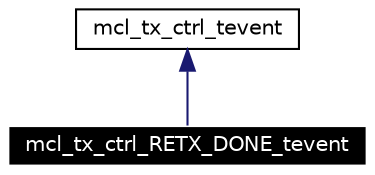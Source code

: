 digraph G
{
  edge [fontname="Helvetica",fontsize=10,labelfontname="Helvetica",labelfontsize=10];
  node [fontname="Helvetica",fontsize=10,shape=record];
  Node171 [label="mcl_tx_ctrl_RETX_DONE_tevent",height=0.2,width=0.4,color="white", fillcolor="black", style="filled" fontcolor="white"];
  Node172 -> Node171 [dir=back,color="midnightblue",fontsize=10,style="solid",fontname="Helvetica"];
  Node172 [label="mcl_tx_ctrl_tevent",height=0.2,width=0.4,color="black",URL="$classmcl__tx__ctrl__tevent.html"];
}
